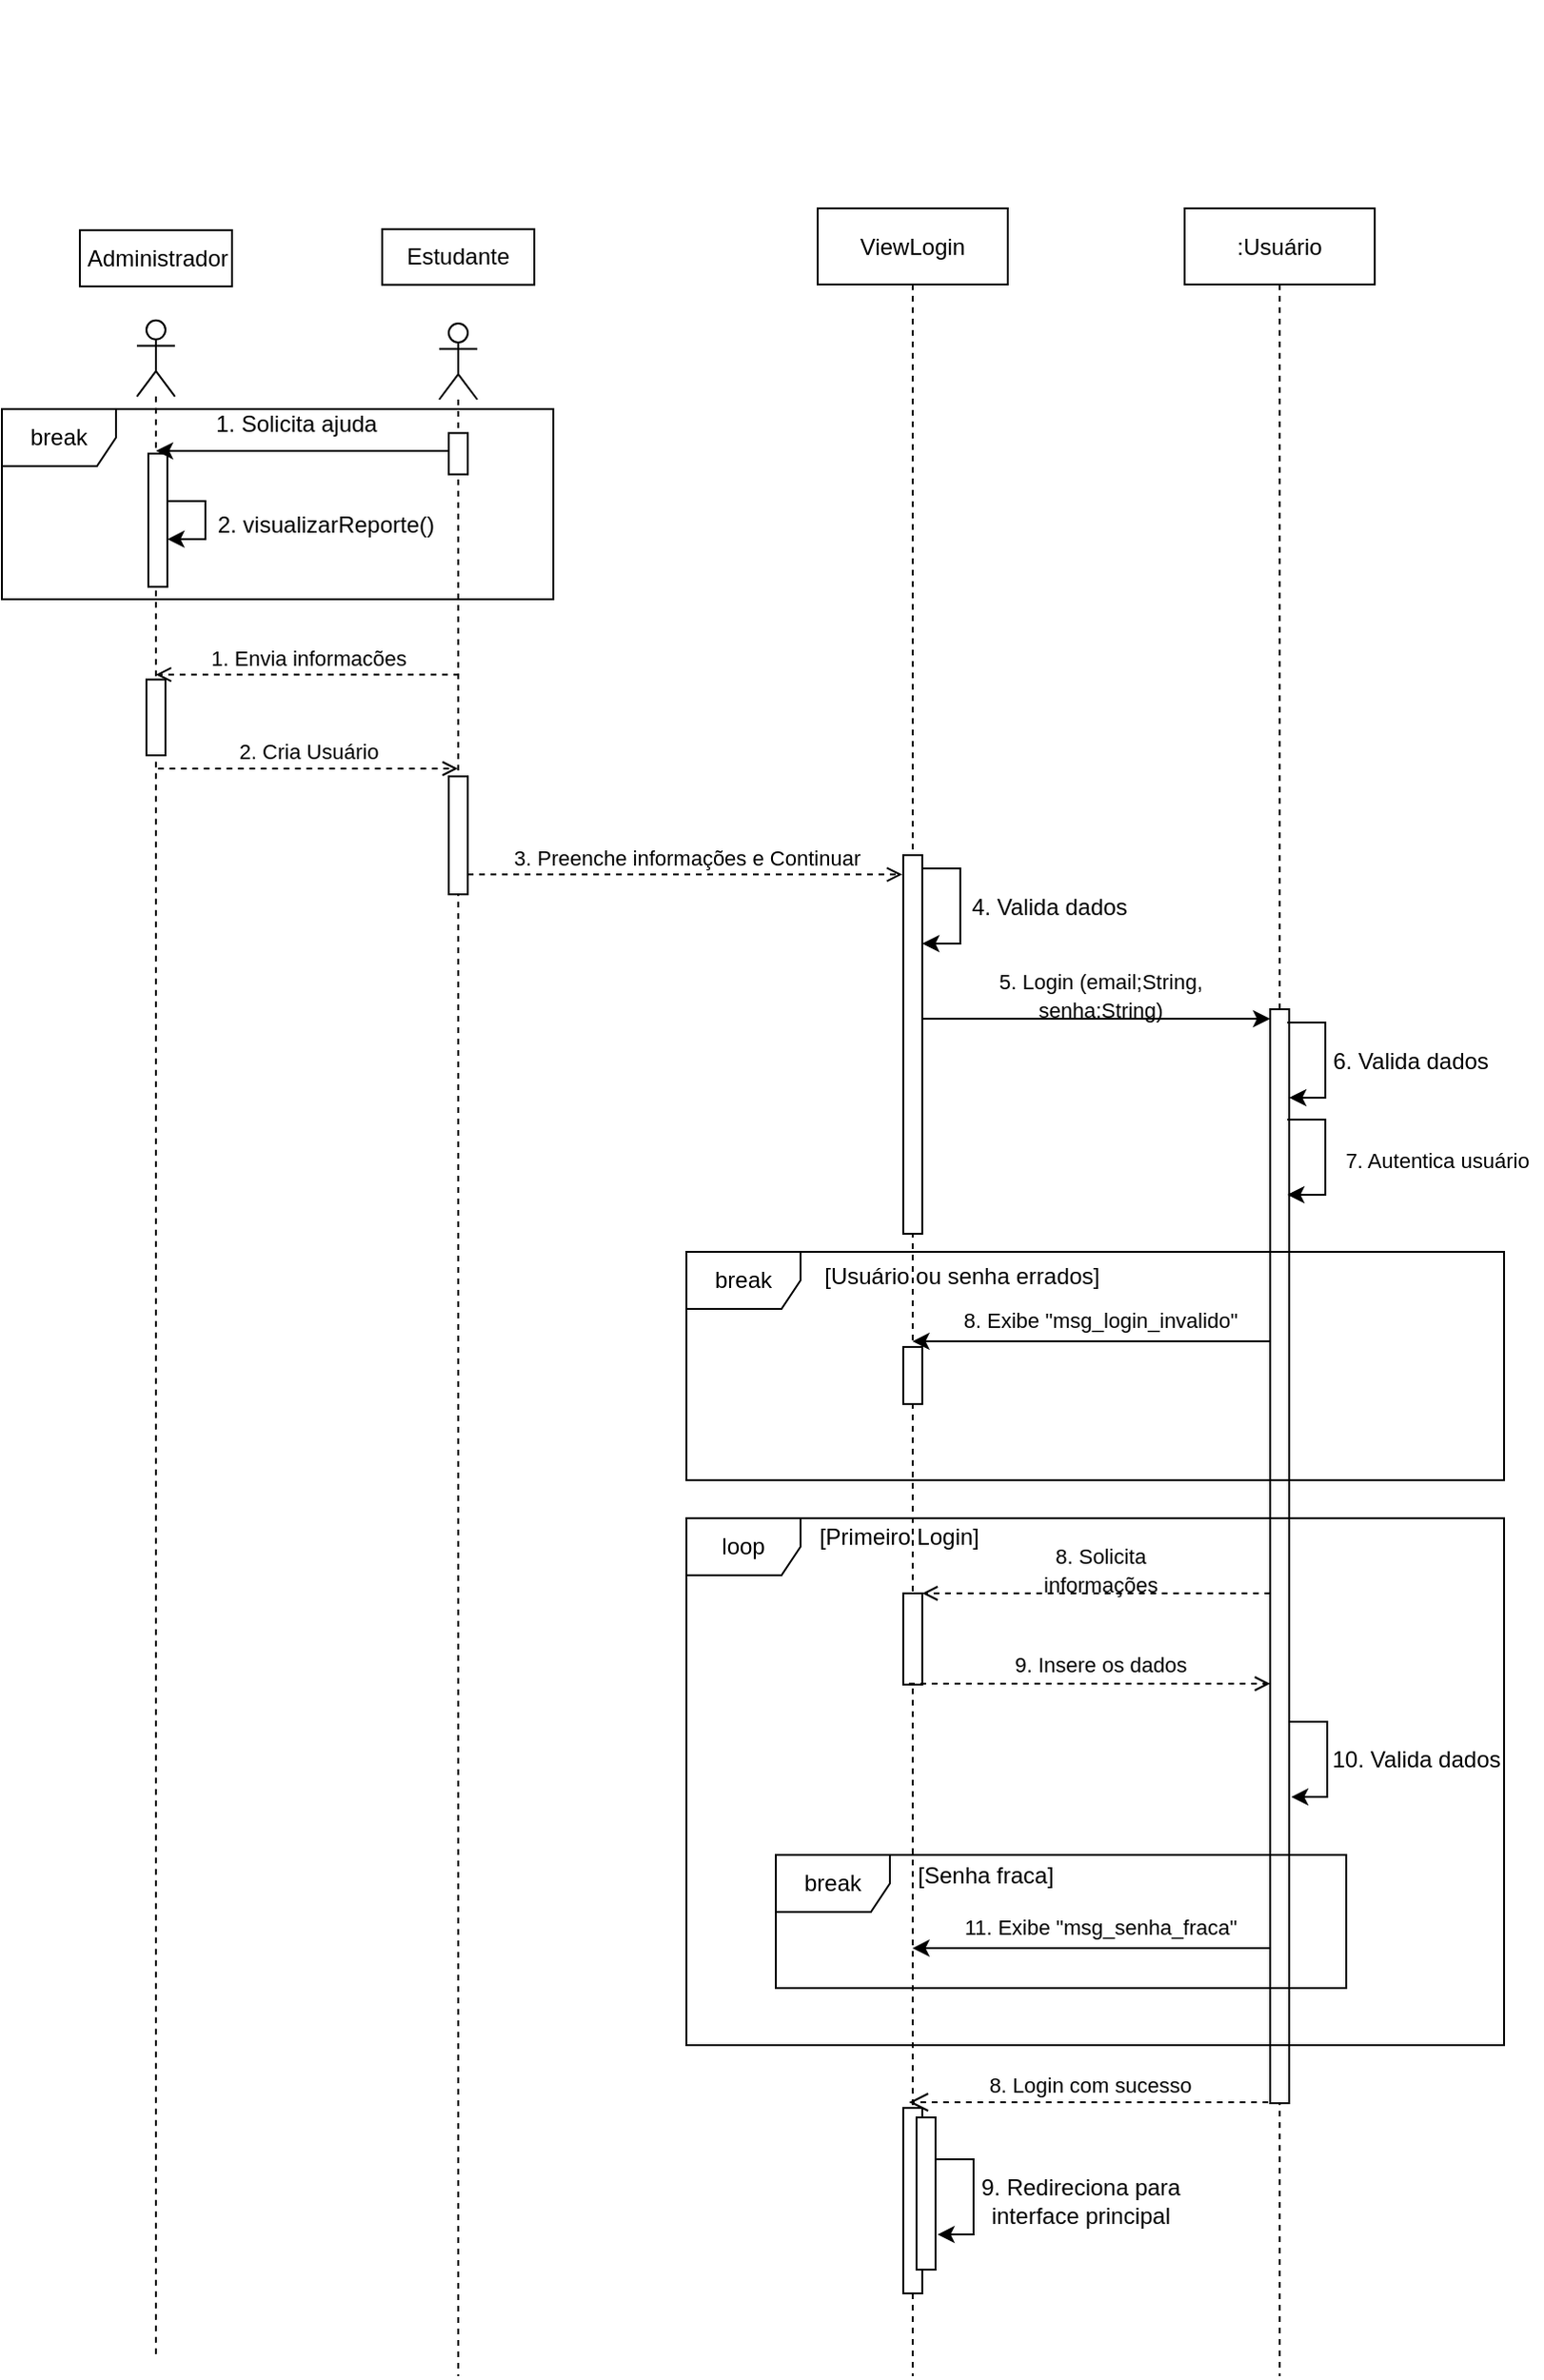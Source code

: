 <mxfile version="27.0.9">
  <diagram name="Page-1" id="2YBvvXClWsGukQMizWep">
    <mxGraphModel dx="784" dy="1533" grid="1" gridSize="10" guides="1" tooltips="1" connect="1" arrows="1" fold="1" page="1" pageScale="1" pageWidth="850" pageHeight="1100" math="0" shadow="0">
      <root>
        <mxCell id="0" />
        <mxCell id="1" parent="0" />
        <mxCell id="NsajczHUsV50mXrBi48d-21" value="" style="group" parent="1" vertex="1" connectable="0">
          <mxGeometry x="70" y="-48.98" width="191" height="1176.98" as="geometry" />
        </mxCell>
        <mxCell id="6BkVtb6d-tIbxzMtLwiw-17" value="" style="rounded=0;whiteSpace=wrap;html=1;" vertex="1" parent="NsajczHUsV50mXrBi48d-21">
          <mxGeometry x="-9" y="120.953" width="80" height="29.54" as="geometry" />
        </mxCell>
        <mxCell id="NsajczHUsV50mXrBi48d-18" value="" style="shape=umlLifeline;perimeter=lifelinePerimeter;whiteSpace=wrap;html=1;container=1;dropTarget=0;collapsible=0;recursiveResize=0;outlineConnect=0;portConstraint=eastwest;newEdgeStyle={&quot;curved&quot;:0,&quot;rounded&quot;:0};participant=umlActor;" parent="NsajczHUsV50mXrBi48d-21" vertex="1">
          <mxGeometry x="21" y="168.396" width="20" height="1069.982" as="geometry" />
        </mxCell>
        <mxCell id="6BkVtb6d-tIbxzMtLwiw-78" value="" style="html=1;points=[[0,0,0,0,5],[0,1,0,0,-5],[1,0,0,0,5],[1,1,0,0,-5]];perimeter=orthogonalPerimeter;outlineConnect=0;targetShapes=umlLifeline;portConstraint=eastwest;newEdgeStyle={&quot;curved&quot;:0,&quot;rounded&quot;:0};" vertex="1" parent="NsajczHUsV50mXrBi48d-18">
          <mxGeometry x="6" y="70" width="10" height="70" as="geometry" />
        </mxCell>
        <mxCell id="6BkVtb6d-tIbxzMtLwiw-79" style="edgeStyle=orthogonalEdgeStyle;rounded=0;orthogonalLoop=1;jettySize=auto;html=1;curved=0;" edge="1" parent="NsajczHUsV50mXrBi48d-18" source="6BkVtb6d-tIbxzMtLwiw-78" target="6BkVtb6d-tIbxzMtLwiw-78">
          <mxGeometry relative="1" as="geometry" />
        </mxCell>
        <mxCell id="NsajczHUsV50mXrBi48d-20" value="Administrador" style="text;html=1;align=center;verticalAlign=middle;whiteSpace=wrap;rounded=0;" parent="NsajczHUsV50mXrBi48d-21" vertex="1">
          <mxGeometry x="-8" y="82.223" width="80" height="106.998" as="geometry" />
        </mxCell>
        <mxCell id="NsajczHUsV50mXrBi48d-26" value="" style="html=1;points=[[0,0,0,0,5],[0,1,0,0,-5],[1,0,0,0,5],[1,1,0,0,-5]];perimeter=orthogonalPerimeter;outlineConnect=0;targetShapes=umlLifeline;portConstraint=eastwest;newEdgeStyle={&quot;curved&quot;:0,&quot;rounded&quot;:0};" parent="NsajczHUsV50mXrBi48d-21" vertex="1">
          <mxGeometry x="26" y="357.17" width="10" height="39.83" as="geometry" />
        </mxCell>
        <mxCell id="6BkVtb6d-tIbxzMtLwiw-77" value="1. Solicita ajuda" style="text;html=1;align=center;verticalAlign=middle;whiteSpace=wrap;rounded=0;" vertex="1" parent="NsajczHUsV50mXrBi48d-21">
          <mxGeometry x="60" y="206.479" width="90" height="33.406" as="geometry" />
        </mxCell>
        <mxCell id="6BkVtb6d-tIbxzMtLwiw-80" value="2. visualizarReporte()" style="text;html=1;align=center;verticalAlign=middle;whiteSpace=wrap;rounded=0;" vertex="1" parent="NsajczHUsV50mXrBi48d-21">
          <mxGeometry x="61" y="259.566" width="119" height="33.406" as="geometry" />
        </mxCell>
        <mxCell id="6BkVtb6d-tIbxzMtLwiw-1" value="2. Cria Usuário" style="html=1;verticalAlign=bottom;endArrow=open;curved=0;rounded=0;dashed=1;endFill=0;" edge="1" parent="NsajczHUsV50mXrBi48d-21">
          <mxGeometry x="0.001" relative="1" as="geometry">
            <mxPoint x="32.163" y="403.98" as="sourcePoint" />
            <mxPoint x="189.83" y="403.98" as="targetPoint" />
            <mxPoint as="offset" />
          </mxGeometry>
        </mxCell>
        <mxCell id="NsajczHUsV50mXrBi48d-23" value="" style="group" parent="1" vertex="1" connectable="0">
          <mxGeometry x="225" y="-19" width="80" height="1219" as="geometry" />
        </mxCell>
        <mxCell id="s_rgGlajOxWAFrACk7eH-6" value="" style="shape=umlLifeline;perimeter=lifelinePerimeter;whiteSpace=wrap;html=1;container=1;dropTarget=0;collapsible=0;recursiveResize=0;outlineConnect=0;portConstraint=eastwest;newEdgeStyle={&quot;curved&quot;:0,&quot;rounded&quot;:0};participant=umlActor;" parent="NsajczHUsV50mXrBi48d-23" vertex="1">
          <mxGeometry x="25" y="139.999" width="20" height="1079.001" as="geometry" />
        </mxCell>
        <mxCell id="6BkVtb6d-tIbxzMtLwiw-3" value="3. Preenche informações e Continuar" style="html=1;verticalAlign=bottom;endArrow=open;curved=0;rounded=0;dashed=1;endFill=0;" edge="1" parent="NsajczHUsV50mXrBi48d-23">
          <mxGeometry relative="1" as="geometry">
            <mxPoint x="40" y="429.675" as="sourcePoint" />
            <mxPoint x="268.5" y="429.675" as="targetPoint" />
          </mxGeometry>
        </mxCell>
        <mxCell id="NsajczHUsV50mXrBi48d-27" value="1. Envia informacões" style="html=1;verticalAlign=bottom;endArrow=open;curved=0;rounded=0;dashed=1;endFill=0;" parent="NsajczHUsV50mXrBi48d-23" edge="1">
          <mxGeometry relative="1" as="geometry">
            <mxPoint x="35.5" y="324.602" as="sourcePoint" />
            <mxPoint x="-124.071" y="324.602" as="targetPoint" />
          </mxGeometry>
        </mxCell>
        <mxCell id="6BkVtb6d-tIbxzMtLwiw-70" value="" style="group" vertex="1" connectable="0" parent="NsajczHUsV50mXrBi48d-23">
          <mxGeometry x="-5" y="68.675" width="80" height="72.796" as="geometry" />
        </mxCell>
        <mxCell id="6BkVtb6d-tIbxzMtLwiw-18" value="" style="rounded=0;whiteSpace=wrap;html=1;" vertex="1" parent="6BkVtb6d-tIbxzMtLwiw-70">
          <mxGeometry y="21.767" width="80" height="29.264" as="geometry" />
        </mxCell>
        <mxCell id="NsajczHUsV50mXrBi48d-22" value="Estudante" style="text;html=1;align=center;verticalAlign=middle;whiteSpace=wrap;rounded=0;" parent="6BkVtb6d-tIbxzMtLwiw-70" vertex="1">
          <mxGeometry width="80" height="72.796" as="geometry" />
        </mxCell>
        <mxCell id="NsajczHUsV50mXrBi48d-24" value="" style="html=1;points=[[0,0,0,0,5],[0,1,0,0,-5],[1,0,0,0,5],[1,1,0,0,-5]];perimeter=orthogonalPerimeter;outlineConnect=0;targetShapes=umlLifeline;portConstraint=eastwest;newEdgeStyle={&quot;curved&quot;:0,&quot;rounded&quot;:0};" parent="NsajczHUsV50mXrBi48d-23" vertex="1">
          <mxGeometry x="30" y="378.097" width="10" height="61.983" as="geometry" />
        </mxCell>
        <mxCell id="6BkVtb6d-tIbxzMtLwiw-73" value="" style="html=1;points=[[0,0,0,0,5],[0,1,0,0,-5],[1,0,0,0,5],[1,1,0,0,-5]];perimeter=orthogonalPerimeter;outlineConnect=0;targetShapes=umlLifeline;portConstraint=eastwest;newEdgeStyle={&quot;curved&quot;:0,&quot;rounded&quot;:0};" vertex="1" parent="NsajczHUsV50mXrBi48d-23">
          <mxGeometry x="30" y="197.643" width="10" height="21.694" as="geometry" />
        </mxCell>
        <mxCell id="6BkVtb6d-tIbxzMtLwiw-15" value="6. Valida dados" style="text;html=1;align=center;verticalAlign=middle;whiteSpace=wrap;rounded=0;" vertex="1" parent="1">
          <mxGeometry x="718" y="493.5" width="86" height="30" as="geometry" />
        </mxCell>
        <mxCell id="6BkVtb6d-tIbxzMtLwiw-21" value=":Usuário" style="shape=umlLifeline;perimeter=lifelinePerimeter;whiteSpace=wrap;html=1;container=1;dropTarget=0;collapsible=0;recursiveResize=0;outlineConnect=0;portConstraint=eastwest;newEdgeStyle={&quot;curved&quot;:0,&quot;rounded&quot;:0};" vertex="1" parent="1">
          <mxGeometry x="642" y="60.5" width="100" height="1139.5" as="geometry" />
        </mxCell>
        <mxCell id="6BkVtb6d-tIbxzMtLwiw-22" value="" style="html=1;points=[[0,0,0,0,5],[0,1,0,0,-5],[1,0,0,0,5],[1,1,0,0,-5]];perimeter=orthogonalPerimeter;outlineConnect=0;targetShapes=umlLifeline;portConstraint=eastwest;newEdgeStyle={&quot;curved&quot;:0,&quot;rounded&quot;:0};" vertex="1" parent="6BkVtb6d-tIbxzMtLwiw-21">
          <mxGeometry x="45" y="421" width="10" height="575" as="geometry" />
        </mxCell>
        <mxCell id="6BkVtb6d-tIbxzMtLwiw-23" style="edgeStyle=orthogonalEdgeStyle;rounded=0;orthogonalLoop=1;jettySize=auto;html=1;curved=0;" edge="1" parent="1" target="6BkVtb6d-tIbxzMtLwiw-22">
          <mxGeometry relative="1" as="geometry">
            <mxPoint x="696" y="488.48" as="sourcePoint" />
            <mxPoint x="704" y="528" as="targetPoint" />
            <Array as="points">
              <mxPoint x="716" y="489" />
              <mxPoint x="716" y="528" />
            </Array>
          </mxGeometry>
        </mxCell>
        <mxCell id="6BkVtb6d-tIbxzMtLwiw-25" style="edgeStyle=orthogonalEdgeStyle;rounded=0;orthogonalLoop=1;jettySize=auto;html=1;curved=0;" edge="1" parent="1">
          <mxGeometry relative="1" as="geometry">
            <mxPoint x="696" y="539.48" as="sourcePoint" />
            <mxPoint x="696" y="579" as="targetPoint" />
            <Array as="points">
              <mxPoint x="716" y="540" />
              <mxPoint x="716" y="579" />
            </Array>
          </mxGeometry>
        </mxCell>
        <mxCell id="6BkVtb6d-tIbxzMtLwiw-26" value="&lt;span style=&quot;font-size: 11px; text-wrap-mode: nowrap; background-color: rgb(255, 255, 255);&quot;&gt;7. Autentica usuário&lt;/span&gt;" style="text;html=1;align=center;verticalAlign=middle;whiteSpace=wrap;rounded=0;" vertex="1" parent="1">
          <mxGeometry x="720" y="546" width="110" height="30" as="geometry" />
        </mxCell>
        <mxCell id="6BkVtb6d-tIbxzMtLwiw-27" value="4. Valida dados" style="text;html=1;align=center;verticalAlign=middle;whiteSpace=wrap;rounded=0;" vertex="1" parent="1">
          <mxGeometry x="528" y="412.5" width="86" height="30" as="geometry" />
        </mxCell>
        <mxCell id="6BkVtb6d-tIbxzMtLwiw-28" value="ViewLogin" style="shape=umlLifeline;perimeter=lifelinePerimeter;whiteSpace=wrap;html=1;container=1;dropTarget=0;collapsible=0;recursiveResize=0;outlineConnect=0;portConstraint=eastwest;newEdgeStyle={&quot;curved&quot;:0,&quot;rounded&quot;:0};" vertex="1" parent="1">
          <mxGeometry x="449" y="60.5" width="100" height="1139.5" as="geometry" />
        </mxCell>
        <mxCell id="6BkVtb6d-tIbxzMtLwiw-29" value="" style="html=1;points=[[0,0,0,0,5],[0,1,0,0,-5],[1,0,0,0,5],[1,1,0,0,-5]];perimeter=orthogonalPerimeter;outlineConnect=0;targetShapes=umlLifeline;portConstraint=eastwest;newEdgeStyle={&quot;curved&quot;:0,&quot;rounded&quot;:0};" vertex="1" parent="6BkVtb6d-tIbxzMtLwiw-28">
          <mxGeometry x="45" y="340" width="10" height="199" as="geometry" />
        </mxCell>
        <mxCell id="6BkVtb6d-tIbxzMtLwiw-42" value="" style="html=1;points=[[0,0,0,0,5],[0,1,0,0,-5],[1,0,0,0,5],[1,1,0,0,-5]];perimeter=orthogonalPerimeter;outlineConnect=0;targetShapes=umlLifeline;portConstraint=eastwest;newEdgeStyle={&quot;curved&quot;:0,&quot;rounded&quot;:0};" vertex="1" parent="6BkVtb6d-tIbxzMtLwiw-28">
          <mxGeometry x="45" y="728" width="10" height="48" as="geometry" />
        </mxCell>
        <mxCell id="6BkVtb6d-tIbxzMtLwiw-65" value="" style="html=1;points=[[0,0,0,0,5],[0,1,0,0,-5],[1,0,0,0,5],[1,1,0,0,-5]];perimeter=orthogonalPerimeter;outlineConnect=0;targetShapes=umlLifeline;portConstraint=eastwest;newEdgeStyle={&quot;curved&quot;:0,&quot;rounded&quot;:0};" vertex="1" parent="6BkVtb6d-tIbxzMtLwiw-28">
          <mxGeometry x="45" y="998.5" width="10" height="97.5" as="geometry" />
        </mxCell>
        <mxCell id="6BkVtb6d-tIbxzMtLwiw-66" value="" style="html=1;points=[[0,0,0,0,5],[0,1,0,0,-5],[1,0,0,0,5],[1,1,0,0,-5]];perimeter=orthogonalPerimeter;outlineConnect=0;targetShapes=umlLifeline;portConstraint=eastwest;newEdgeStyle={&quot;curved&quot;:0,&quot;rounded&quot;:0};" vertex="1" parent="6BkVtb6d-tIbxzMtLwiw-28">
          <mxGeometry x="52" y="1003.5" width="10" height="80" as="geometry" />
        </mxCell>
        <mxCell id="6BkVtb6d-tIbxzMtLwiw-30" style="edgeStyle=orthogonalEdgeStyle;rounded=0;orthogonalLoop=1;jettySize=auto;html=1;curved=0;" edge="1" parent="1" target="6BkVtb6d-tIbxzMtLwiw-29">
          <mxGeometry relative="1" as="geometry">
            <mxPoint x="504" y="407.48" as="sourcePoint" />
            <mxPoint x="524" y="429" as="targetPoint" />
            <Array as="points">
              <mxPoint x="524" y="408" />
              <mxPoint x="524" y="447" />
            </Array>
          </mxGeometry>
        </mxCell>
        <mxCell id="6BkVtb6d-tIbxzMtLwiw-32" value="&lt;span style=&quot;font-size: 11px; text-wrap-mode: nowrap; background-color: rgb(255, 255, 255);&quot;&gt;5. Login (email;String, senha:String)&lt;/span&gt;" style="text;html=1;align=center;verticalAlign=middle;whiteSpace=wrap;rounded=0;" vertex="1" parent="1">
          <mxGeometry x="510" y="459" width="176" height="30" as="geometry" />
        </mxCell>
        <mxCell id="6BkVtb6d-tIbxzMtLwiw-33" style="edgeStyle=orthogonalEdgeStyle;rounded=0;orthogonalLoop=1;jettySize=auto;html=1;curved=0;entryX=0;entryY=0;entryDx=0;entryDy=5;entryPerimeter=0;" edge="1" parent="1" source="6BkVtb6d-tIbxzMtLwiw-29" target="6BkVtb6d-tIbxzMtLwiw-22">
          <mxGeometry relative="1" as="geometry">
            <Array as="points">
              <mxPoint x="587" y="487" />
            </Array>
          </mxGeometry>
        </mxCell>
        <mxCell id="6BkVtb6d-tIbxzMtLwiw-38" value="&lt;span style=&quot;font-size: 11px; text-wrap-mode: nowrap; background-color: rgb(255, 255, 255);&quot;&gt;8. Solicita informações&lt;/span&gt;" style="text;html=1;align=center;verticalAlign=middle;whiteSpace=wrap;rounded=0;" vertex="1" parent="1">
          <mxGeometry x="543" y="766" width="110" height="20" as="geometry" />
        </mxCell>
        <mxCell id="6BkVtb6d-tIbxzMtLwiw-40" value="break" style="shape=umlFrame;whiteSpace=wrap;html=1;pointerEvents=0;" vertex="1" parent="1">
          <mxGeometry x="380" y="609" width="430" height="120" as="geometry" />
        </mxCell>
        <mxCell id="6BkVtb6d-tIbxzMtLwiw-45" style="edgeStyle=orthogonalEdgeStyle;rounded=0;orthogonalLoop=1;jettySize=auto;html=1;curved=0;" edge="1" parent="1">
          <mxGeometry relative="1" as="geometry">
            <mxPoint x="687" y="656.034" as="sourcePoint" />
            <mxPoint x="498.81" y="656.034" as="targetPoint" />
            <Array as="points">
              <mxPoint x="580" y="656" />
              <mxPoint x="580" y="656" />
            </Array>
          </mxGeometry>
        </mxCell>
        <mxCell id="6BkVtb6d-tIbxzMtLwiw-46" value="" style="html=1;points=[[0,0,0,0,5],[0,1,0,0,-5],[1,0,0,0,5],[1,1,0,0,-5]];perimeter=orthogonalPerimeter;outlineConnect=0;targetShapes=umlLifeline;portConstraint=eastwest;newEdgeStyle={&quot;curved&quot;:0,&quot;rounded&quot;:0};" vertex="1" parent="1">
          <mxGeometry x="494" y="659" width="10" height="30" as="geometry" />
        </mxCell>
        <mxCell id="6BkVtb6d-tIbxzMtLwiw-47" value="&lt;span style=&quot;font-size: 11px; text-wrap-mode: nowrap; background-color: rgb(255, 255, 255);&quot;&gt;8. Exibe &quot;msg_login_invalido&quot;&lt;/span&gt;&lt;span style=&quot;color: rgba(0, 0, 0, 0); font-family: monospace; font-size: 0px; text-align: start; text-wrap-mode: nowrap;&quot;&gt;%3CmxGraphModel%3E%3Croot%3E%3CmxCell%20id%3D%220%22%2F%3E%3CmxCell%20id%3D%221%22%20parent%3D%220%22%2F%3E%3CmxCell%20id%3D%222%22%20value%3D%22%26lt%3Bspan%20style%3D%26quot%3Bfont-size%3A%2011px%3B%20text-wrap-mode%3A%20nowrap%3B%20background-color%3A%20rgb(255%2C%20255%2C%20255)%3B%26quot%3B%26gt%3B5.%20Login%20(email%3BString%2C%20senha%3AString)%26lt%3B%2Fspan%26gt%3B%22%20style%3D%22text%3Bhtml%3D1%3Balign%3Dcenter%3BverticalAlign%3Dmiddle%3BwhiteSpace%3Dwrap%3Brounded%3D0%3B%22%20vertex%3D%221%22%20parent%3D%221%22%3E%3CmxGeometry%20x%3D%22510%22%20y%3D%22310%22%20width%3D%22176%22%20height%3D%2230%22%20as%3D%22geometry%22%2F%3E%3C%2FmxCell%3E%3C%2Froot%3E%3C%2FmxGraphModel%3E&lt;/span&gt;" style="text;html=1;align=center;verticalAlign=middle;whiteSpace=wrap;rounded=0;" vertex="1" parent="1">
          <mxGeometry x="510" y="630" width="176" height="30" as="geometry" />
        </mxCell>
        <mxCell id="6BkVtb6d-tIbxzMtLwiw-48" value="[Usuário ou senha errados]" style="text;html=1;align=center;verticalAlign=middle;whiteSpace=wrap;rounded=0;" vertex="1" parent="1">
          <mxGeometry x="445" y="607" width="160" height="30" as="geometry" />
        </mxCell>
        <mxCell id="6BkVtb6d-tIbxzMtLwiw-49" value="loop" style="shape=umlFrame;whiteSpace=wrap;html=1;pointerEvents=0;" vertex="1" parent="1">
          <mxGeometry x="380" y="749" width="430" height="277" as="geometry" />
        </mxCell>
        <mxCell id="6BkVtb6d-tIbxzMtLwiw-50" value="[Primeiro Login]" style="text;html=1;align=center;verticalAlign=middle;whiteSpace=wrap;rounded=0;" vertex="1" parent="1">
          <mxGeometry x="412" y="744" width="160" height="30" as="geometry" />
        </mxCell>
        <mxCell id="6BkVtb6d-tIbxzMtLwiw-51" value="" style="endArrow=open;html=1;rounded=0;dashed=1;endFill=0;" edge="1" parent="1" source="6BkVtb6d-tIbxzMtLwiw-22" target="6BkVtb6d-tIbxzMtLwiw-42">
          <mxGeometry width="50" height="50" relative="1" as="geometry">
            <mxPoint x="600" y="796" as="sourcePoint" />
            <mxPoint x="650" y="746" as="targetPoint" />
          </mxGeometry>
        </mxCell>
        <mxCell id="6BkVtb6d-tIbxzMtLwiw-52" value="" style="endArrow=open;html=1;rounded=0;dashed=1;endFill=0;" edge="1" parent="1" target="6BkVtb6d-tIbxzMtLwiw-22">
          <mxGeometry width="50" height="50" relative="1" as="geometry">
            <mxPoint x="497.0" y="836" as="sourcePoint" />
            <mxPoint x="630" y="806" as="targetPoint" />
            <Array as="points">
              <mxPoint x="600" y="836" />
            </Array>
          </mxGeometry>
        </mxCell>
        <mxCell id="6BkVtb6d-tIbxzMtLwiw-53" value="&lt;span style=&quot;font-size: 11px; text-wrap-mode: nowrap; background-color: rgb(255, 255, 255);&quot;&gt;9. Insere os dados&lt;/span&gt;" style="text;html=1;align=center;verticalAlign=middle;whiteSpace=wrap;rounded=0;" vertex="1" parent="1">
          <mxGeometry x="543" y="816" width="110" height="20" as="geometry" />
        </mxCell>
        <mxCell id="6BkVtb6d-tIbxzMtLwiw-58" value="10. Valida dados" style="text;html=1;align=center;verticalAlign=middle;whiteSpace=wrap;rounded=0;" vertex="1" parent="1">
          <mxGeometry x="718" y="861.02" width="92" height="30" as="geometry" />
        </mxCell>
        <mxCell id="6BkVtb6d-tIbxzMtLwiw-59" style="edgeStyle=orthogonalEdgeStyle;rounded=0;orthogonalLoop=1;jettySize=auto;html=1;curved=0;" edge="1" parent="1">
          <mxGeometry relative="1" as="geometry">
            <mxPoint x="697" y="856" as="sourcePoint" />
            <mxPoint x="698" y="895.52" as="targetPoint" />
            <Array as="points">
              <mxPoint x="717" y="856.52" />
              <mxPoint x="717" y="895.52" />
            </Array>
          </mxGeometry>
        </mxCell>
        <mxCell id="6BkVtb6d-tIbxzMtLwiw-60" value="break" style="shape=umlFrame;whiteSpace=wrap;html=1;pointerEvents=0;" vertex="1" parent="1">
          <mxGeometry x="427" y="926" width="300" height="70" as="geometry" />
        </mxCell>
        <mxCell id="6BkVtb6d-tIbxzMtLwiw-61" style="edgeStyle=orthogonalEdgeStyle;rounded=0;orthogonalLoop=1;jettySize=auto;html=1;curved=0;" edge="1" parent="1">
          <mxGeometry relative="1" as="geometry">
            <mxPoint x="687" y="975.034" as="sourcePoint" />
            <mxPoint x="498.81" y="975.034" as="targetPoint" />
            <Array as="points">
              <mxPoint x="580" y="975" />
              <mxPoint x="580" y="975" />
            </Array>
          </mxGeometry>
        </mxCell>
        <mxCell id="6BkVtb6d-tIbxzMtLwiw-62" value="&lt;span style=&quot;font-size: 11px; text-wrap-mode: nowrap; background-color: rgb(255, 255, 255);&quot;&gt;11. Exibe &quot;msg_senha_fraca&quot;&lt;/span&gt;&lt;span style=&quot;color: rgba(0, 0, 0, 0); font-family: monospace; font-size: 0px; text-align: start; text-wrap-mode: nowrap;&quot;&gt;%3CmxGraphModel%3E%3Croot%3E%3CmxCell%20id%3D%220%22%2F%3E%3CmxCell%20id%3D%221%22%20parent%3D%220%22%2F%3E%3CmxCell%20id%3D%222%22%20value%3D%22%26lt%3Bspan%20style%3D%26quot%3Bfont-size%3A%2011px%3B%20text-wrap-mode%3A%20nowrap%3B%20background-color%3A%20rgb(255%2C%20255%2C%20255)%3B%26quot%3B%26gt%3B5.%20Login%20(email%3BString%2C%20senha%3AString)%26lt%3B%2Fspan%26gt%3B%22%20style%3D%22text%3Bhtml%3D1%3Balign%3Dcenter%3BverticalAlign%3Dmiddle%3BwhiteSpace%3Dwrap%3Brounded%3D0%3B%22%20vertex%3D%221%22%20parent%3D%221%22%3E%3CmxGeometry%20x%3D%22510%22%20y%3D%22310%22%20width%3D%22176%22%20height%3D%2230%22%20as%3D%22geometry%22%2F%3E%3C%2FmxCell%3E%3C%2Froot%3E%3C%2FmxGraphModel%3E&lt;/span&gt;" style="text;html=1;align=center;verticalAlign=middle;whiteSpace=wrap;rounded=0;" vertex="1" parent="1">
          <mxGeometry x="510" y="949" width="176" height="30" as="geometry" />
        </mxCell>
        <mxCell id="6BkVtb6d-tIbxzMtLwiw-63" value="[Senha fraca]" style="text;html=1;align=center;verticalAlign=middle;whiteSpace=wrap;rounded=0;" vertex="1" parent="1">
          <mxGeometry x="495" y="922" width="85" height="30" as="geometry" />
        </mxCell>
        <mxCell id="6BkVtb6d-tIbxzMtLwiw-64" value="8. Login com sucesso" style="html=1;verticalAlign=bottom;endArrow=open;dashed=1;endSize=8;curved=0;rounded=0;" edge="1" parent="1">
          <mxGeometry relative="1" as="geometry">
            <mxPoint x="686" y="1056" as="sourcePoint" />
            <mxPoint x="497.0" y="1056" as="targetPoint" />
          </mxGeometry>
        </mxCell>
        <mxCell id="6BkVtb6d-tIbxzMtLwiw-68" value="9. Redireciona para interface principal" style="text;html=1;align=center;verticalAlign=middle;whiteSpace=wrap;rounded=0;" vertex="1" parent="1">
          <mxGeometry x="533" y="1085.02" width="109" height="44.98" as="geometry" />
        </mxCell>
        <mxCell id="6BkVtb6d-tIbxzMtLwiw-69" style="edgeStyle=orthogonalEdgeStyle;rounded=0;orthogonalLoop=1;jettySize=auto;html=1;curved=0;" edge="1" parent="1">
          <mxGeometry relative="1" as="geometry">
            <mxPoint x="511" y="1086" as="sourcePoint" />
            <mxPoint x="512" y="1125.52" as="targetPoint" />
            <Array as="points">
              <mxPoint x="531" y="1086.52" />
              <mxPoint x="531" y="1125.52" />
            </Array>
          </mxGeometry>
        </mxCell>
        <mxCell id="6BkVtb6d-tIbxzMtLwiw-72" value="break" style="shape=umlFrame;whiteSpace=wrap;html=1;pointerEvents=0;" vertex="1" parent="1">
          <mxGeometry x="20" y="166" width="290" height="100" as="geometry" />
        </mxCell>
        <mxCell id="6BkVtb6d-tIbxzMtLwiw-75" value="" style="endArrow=classic;html=1;rounded=0;exitX=0;exitY=1;exitDx=0;exitDy=-5;exitPerimeter=0;" edge="1" parent="1">
          <mxGeometry width="50" height="50" relative="1" as="geometry">
            <mxPoint x="255" y="188" as="sourcePoint" />
            <mxPoint x="101.035" y="188" as="targetPoint" />
          </mxGeometry>
        </mxCell>
      </root>
    </mxGraphModel>
  </diagram>
</mxfile>
